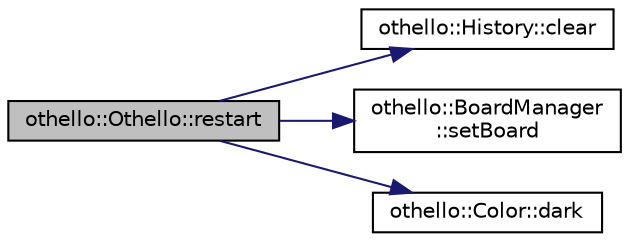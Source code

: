 digraph "othello::Othello::restart"
{
  edge [fontname="Helvetica",fontsize="10",labelfontname="Helvetica",labelfontsize="10"];
  node [fontname="Helvetica",fontsize="10",shape=record];
  rankdir="LR";
  Node1 [label="othello::Othello::restart",height=0.2,width=0.4,color="black", fillcolor="grey75", style="filled", fontcolor="black"];
  Node1 -> Node2 [color="midnightblue",fontsize="10",style="solid",fontname="Helvetica"];
  Node2 [label="othello::History::clear",height=0.2,width=0.4,color="black", fillcolor="white", style="filled",URL="$db/d19/classothello_1_1_history.html#a8ef13fdf00ec0786268fd6bd211bf38f"];
  Node1 -> Node3 [color="midnightblue",fontsize="10",style="solid",fontname="Helvetica"];
  Node3 [label="othello::BoardManager\l::setBoard",height=0.2,width=0.4,color="black", fillcolor="white", style="filled",URL="$df/d71/classothello_1_1_board_manager.html#a01480cf9bbcdc5b62dca01c9cf9f5714"];
  Node1 -> Node4 [color="midnightblue",fontsize="10",style="solid",fontname="Helvetica"];
  Node4 [label="othello::Color::dark",height=0.2,width=0.4,color="black", fillcolor="white", style="filled",URL="$d7/d02/classothello_1_1_color.html#a652f102b7bf9152f9a0146baa993c76d"];
}
